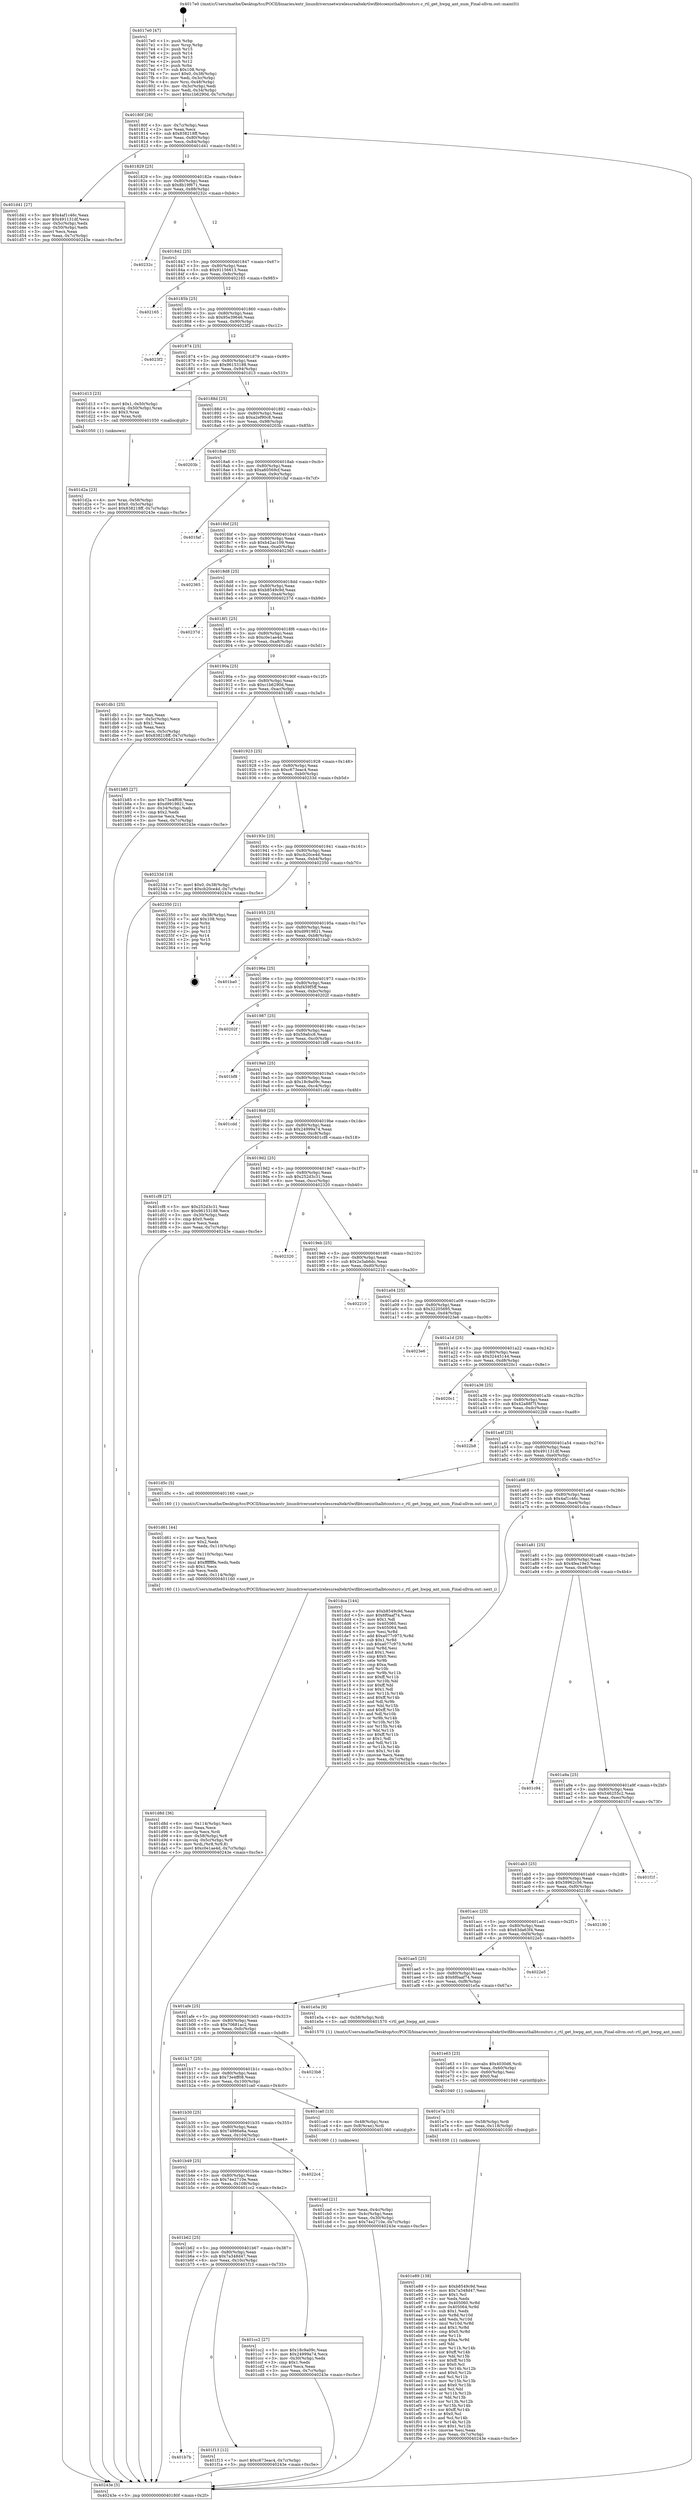digraph "0x4017e0" {
  label = "0x4017e0 (/mnt/c/Users/mathe/Desktop/tcc/POCII/binaries/extr_linuxdriversnetwirelessrealtekrtlwifibtcoexisthalbtcoutsrc.c_rtl_get_hwpg_ant_num_Final-ollvm.out::main(0))"
  labelloc = "t"
  node[shape=record]

  Entry [label="",width=0.3,height=0.3,shape=circle,fillcolor=black,style=filled]
  "0x40180f" [label="{
     0x40180f [26]\l
     | [instrs]\l
     &nbsp;&nbsp;0x40180f \<+3\>: mov -0x7c(%rbp),%eax\l
     &nbsp;&nbsp;0x401812 \<+2\>: mov %eax,%ecx\l
     &nbsp;&nbsp;0x401814 \<+6\>: sub $0x838218ff,%ecx\l
     &nbsp;&nbsp;0x40181a \<+3\>: mov %eax,-0x80(%rbp)\l
     &nbsp;&nbsp;0x40181d \<+6\>: mov %ecx,-0x84(%rbp)\l
     &nbsp;&nbsp;0x401823 \<+6\>: je 0000000000401d41 \<main+0x561\>\l
  }"]
  "0x401d41" [label="{
     0x401d41 [27]\l
     | [instrs]\l
     &nbsp;&nbsp;0x401d41 \<+5\>: mov $0x4af1c46c,%eax\l
     &nbsp;&nbsp;0x401d46 \<+5\>: mov $0x491131df,%ecx\l
     &nbsp;&nbsp;0x401d4b \<+3\>: mov -0x5c(%rbp),%edx\l
     &nbsp;&nbsp;0x401d4e \<+3\>: cmp -0x50(%rbp),%edx\l
     &nbsp;&nbsp;0x401d51 \<+3\>: cmovl %ecx,%eax\l
     &nbsp;&nbsp;0x401d54 \<+3\>: mov %eax,-0x7c(%rbp)\l
     &nbsp;&nbsp;0x401d57 \<+5\>: jmp 000000000040243e \<main+0xc5e\>\l
  }"]
  "0x401829" [label="{
     0x401829 [25]\l
     | [instrs]\l
     &nbsp;&nbsp;0x401829 \<+5\>: jmp 000000000040182e \<main+0x4e\>\l
     &nbsp;&nbsp;0x40182e \<+3\>: mov -0x80(%rbp),%eax\l
     &nbsp;&nbsp;0x401831 \<+5\>: sub $0x8b19f671,%eax\l
     &nbsp;&nbsp;0x401836 \<+6\>: mov %eax,-0x88(%rbp)\l
     &nbsp;&nbsp;0x40183c \<+6\>: je 000000000040232c \<main+0xb4c\>\l
  }"]
  Exit [label="",width=0.3,height=0.3,shape=circle,fillcolor=black,style=filled,peripheries=2]
  "0x40232c" [label="{
     0x40232c\l
  }", style=dashed]
  "0x401842" [label="{
     0x401842 [25]\l
     | [instrs]\l
     &nbsp;&nbsp;0x401842 \<+5\>: jmp 0000000000401847 \<main+0x67\>\l
     &nbsp;&nbsp;0x401847 \<+3\>: mov -0x80(%rbp),%eax\l
     &nbsp;&nbsp;0x40184a \<+5\>: sub $0x91156613,%eax\l
     &nbsp;&nbsp;0x40184f \<+6\>: mov %eax,-0x8c(%rbp)\l
     &nbsp;&nbsp;0x401855 \<+6\>: je 0000000000402165 \<main+0x985\>\l
  }"]
  "0x401b7b" [label="{
     0x401b7b\l
  }", style=dashed]
  "0x402165" [label="{
     0x402165\l
  }", style=dashed]
  "0x40185b" [label="{
     0x40185b [25]\l
     | [instrs]\l
     &nbsp;&nbsp;0x40185b \<+5\>: jmp 0000000000401860 \<main+0x80\>\l
     &nbsp;&nbsp;0x401860 \<+3\>: mov -0x80(%rbp),%eax\l
     &nbsp;&nbsp;0x401863 \<+5\>: sub $0x95e39646,%eax\l
     &nbsp;&nbsp;0x401868 \<+6\>: mov %eax,-0x90(%rbp)\l
     &nbsp;&nbsp;0x40186e \<+6\>: je 00000000004023f2 \<main+0xc12\>\l
  }"]
  "0x401f13" [label="{
     0x401f13 [12]\l
     | [instrs]\l
     &nbsp;&nbsp;0x401f13 \<+7\>: movl $0xc673eac4,-0x7c(%rbp)\l
     &nbsp;&nbsp;0x401f1a \<+5\>: jmp 000000000040243e \<main+0xc5e\>\l
  }"]
  "0x4023f2" [label="{
     0x4023f2\l
  }", style=dashed]
  "0x401874" [label="{
     0x401874 [25]\l
     | [instrs]\l
     &nbsp;&nbsp;0x401874 \<+5\>: jmp 0000000000401879 \<main+0x99\>\l
     &nbsp;&nbsp;0x401879 \<+3\>: mov -0x80(%rbp),%eax\l
     &nbsp;&nbsp;0x40187c \<+5\>: sub $0x96153188,%eax\l
     &nbsp;&nbsp;0x401881 \<+6\>: mov %eax,-0x94(%rbp)\l
     &nbsp;&nbsp;0x401887 \<+6\>: je 0000000000401d13 \<main+0x533\>\l
  }"]
  "0x401e89" [label="{
     0x401e89 [138]\l
     | [instrs]\l
     &nbsp;&nbsp;0x401e89 \<+5\>: mov $0xb8549c9d,%eax\l
     &nbsp;&nbsp;0x401e8e \<+5\>: mov $0x7a348d47,%esi\l
     &nbsp;&nbsp;0x401e93 \<+2\>: mov $0x1,%cl\l
     &nbsp;&nbsp;0x401e95 \<+2\>: xor %edx,%edx\l
     &nbsp;&nbsp;0x401e97 \<+8\>: mov 0x405060,%r8d\l
     &nbsp;&nbsp;0x401e9f \<+8\>: mov 0x405064,%r9d\l
     &nbsp;&nbsp;0x401ea7 \<+3\>: sub $0x1,%edx\l
     &nbsp;&nbsp;0x401eaa \<+3\>: mov %r8d,%r10d\l
     &nbsp;&nbsp;0x401ead \<+3\>: add %edx,%r10d\l
     &nbsp;&nbsp;0x401eb0 \<+4\>: imul %r10d,%r8d\l
     &nbsp;&nbsp;0x401eb4 \<+4\>: and $0x1,%r8d\l
     &nbsp;&nbsp;0x401eb8 \<+4\>: cmp $0x0,%r8d\l
     &nbsp;&nbsp;0x401ebc \<+4\>: sete %r11b\l
     &nbsp;&nbsp;0x401ec0 \<+4\>: cmp $0xa,%r9d\l
     &nbsp;&nbsp;0x401ec4 \<+3\>: setl %bl\l
     &nbsp;&nbsp;0x401ec7 \<+3\>: mov %r11b,%r14b\l
     &nbsp;&nbsp;0x401eca \<+4\>: xor $0xff,%r14b\l
     &nbsp;&nbsp;0x401ece \<+3\>: mov %bl,%r15b\l
     &nbsp;&nbsp;0x401ed1 \<+4\>: xor $0xff,%r15b\l
     &nbsp;&nbsp;0x401ed5 \<+3\>: xor $0x0,%cl\l
     &nbsp;&nbsp;0x401ed8 \<+3\>: mov %r14b,%r12b\l
     &nbsp;&nbsp;0x401edb \<+4\>: and $0x0,%r12b\l
     &nbsp;&nbsp;0x401edf \<+3\>: and %cl,%r11b\l
     &nbsp;&nbsp;0x401ee2 \<+3\>: mov %r15b,%r13b\l
     &nbsp;&nbsp;0x401ee5 \<+4\>: and $0x0,%r13b\l
     &nbsp;&nbsp;0x401ee9 \<+2\>: and %cl,%bl\l
     &nbsp;&nbsp;0x401eeb \<+3\>: or %r11b,%r12b\l
     &nbsp;&nbsp;0x401eee \<+3\>: or %bl,%r13b\l
     &nbsp;&nbsp;0x401ef1 \<+3\>: xor %r13b,%r12b\l
     &nbsp;&nbsp;0x401ef4 \<+3\>: or %r15b,%r14b\l
     &nbsp;&nbsp;0x401ef7 \<+4\>: xor $0xff,%r14b\l
     &nbsp;&nbsp;0x401efb \<+3\>: or $0x0,%cl\l
     &nbsp;&nbsp;0x401efe \<+3\>: and %cl,%r14b\l
     &nbsp;&nbsp;0x401f01 \<+3\>: or %r14b,%r12b\l
     &nbsp;&nbsp;0x401f04 \<+4\>: test $0x1,%r12b\l
     &nbsp;&nbsp;0x401f08 \<+3\>: cmovne %esi,%eax\l
     &nbsp;&nbsp;0x401f0b \<+3\>: mov %eax,-0x7c(%rbp)\l
     &nbsp;&nbsp;0x401f0e \<+5\>: jmp 000000000040243e \<main+0xc5e\>\l
  }"]
  "0x401d13" [label="{
     0x401d13 [23]\l
     | [instrs]\l
     &nbsp;&nbsp;0x401d13 \<+7\>: movl $0x1,-0x50(%rbp)\l
     &nbsp;&nbsp;0x401d1a \<+4\>: movslq -0x50(%rbp),%rax\l
     &nbsp;&nbsp;0x401d1e \<+4\>: shl $0x3,%rax\l
     &nbsp;&nbsp;0x401d22 \<+3\>: mov %rax,%rdi\l
     &nbsp;&nbsp;0x401d25 \<+5\>: call 0000000000401050 \<malloc@plt\>\l
     | [calls]\l
     &nbsp;&nbsp;0x401050 \{1\} (unknown)\l
  }"]
  "0x40188d" [label="{
     0x40188d [25]\l
     | [instrs]\l
     &nbsp;&nbsp;0x40188d \<+5\>: jmp 0000000000401892 \<main+0xb2\>\l
     &nbsp;&nbsp;0x401892 \<+3\>: mov -0x80(%rbp),%eax\l
     &nbsp;&nbsp;0x401895 \<+5\>: sub $0xa2ef90c8,%eax\l
     &nbsp;&nbsp;0x40189a \<+6\>: mov %eax,-0x98(%rbp)\l
     &nbsp;&nbsp;0x4018a0 \<+6\>: je 000000000040203b \<main+0x85b\>\l
  }"]
  "0x401e7a" [label="{
     0x401e7a [15]\l
     | [instrs]\l
     &nbsp;&nbsp;0x401e7a \<+4\>: mov -0x58(%rbp),%rdi\l
     &nbsp;&nbsp;0x401e7e \<+6\>: mov %eax,-0x118(%rbp)\l
     &nbsp;&nbsp;0x401e84 \<+5\>: call 0000000000401030 \<free@plt\>\l
     | [calls]\l
     &nbsp;&nbsp;0x401030 \{1\} (unknown)\l
  }"]
  "0x40203b" [label="{
     0x40203b\l
  }", style=dashed]
  "0x4018a6" [label="{
     0x4018a6 [25]\l
     | [instrs]\l
     &nbsp;&nbsp;0x4018a6 \<+5\>: jmp 00000000004018ab \<main+0xcb\>\l
     &nbsp;&nbsp;0x4018ab \<+3\>: mov -0x80(%rbp),%eax\l
     &nbsp;&nbsp;0x4018ae \<+5\>: sub $0xa60569cf,%eax\l
     &nbsp;&nbsp;0x4018b3 \<+6\>: mov %eax,-0x9c(%rbp)\l
     &nbsp;&nbsp;0x4018b9 \<+6\>: je 0000000000401faf \<main+0x7cf\>\l
  }"]
  "0x401e63" [label="{
     0x401e63 [23]\l
     | [instrs]\l
     &nbsp;&nbsp;0x401e63 \<+10\>: movabs $0x4030d6,%rdi\l
     &nbsp;&nbsp;0x401e6d \<+3\>: mov %eax,-0x60(%rbp)\l
     &nbsp;&nbsp;0x401e70 \<+3\>: mov -0x60(%rbp),%esi\l
     &nbsp;&nbsp;0x401e73 \<+2\>: mov $0x0,%al\l
     &nbsp;&nbsp;0x401e75 \<+5\>: call 0000000000401040 \<printf@plt\>\l
     | [calls]\l
     &nbsp;&nbsp;0x401040 \{1\} (unknown)\l
  }"]
  "0x401faf" [label="{
     0x401faf\l
  }", style=dashed]
  "0x4018bf" [label="{
     0x4018bf [25]\l
     | [instrs]\l
     &nbsp;&nbsp;0x4018bf \<+5\>: jmp 00000000004018c4 \<main+0xe4\>\l
     &nbsp;&nbsp;0x4018c4 \<+3\>: mov -0x80(%rbp),%eax\l
     &nbsp;&nbsp;0x4018c7 \<+5\>: sub $0xb42ac109,%eax\l
     &nbsp;&nbsp;0x4018cc \<+6\>: mov %eax,-0xa0(%rbp)\l
     &nbsp;&nbsp;0x4018d2 \<+6\>: je 0000000000402365 \<main+0xb85\>\l
  }"]
  "0x401d8d" [label="{
     0x401d8d [36]\l
     | [instrs]\l
     &nbsp;&nbsp;0x401d8d \<+6\>: mov -0x114(%rbp),%ecx\l
     &nbsp;&nbsp;0x401d93 \<+3\>: imul %eax,%ecx\l
     &nbsp;&nbsp;0x401d96 \<+3\>: movslq %ecx,%rdi\l
     &nbsp;&nbsp;0x401d99 \<+4\>: mov -0x58(%rbp),%r8\l
     &nbsp;&nbsp;0x401d9d \<+4\>: movslq -0x5c(%rbp),%r9\l
     &nbsp;&nbsp;0x401da1 \<+4\>: mov %rdi,(%r8,%r9,8)\l
     &nbsp;&nbsp;0x401da5 \<+7\>: movl $0xc0e1ae4d,-0x7c(%rbp)\l
     &nbsp;&nbsp;0x401dac \<+5\>: jmp 000000000040243e \<main+0xc5e\>\l
  }"]
  "0x402365" [label="{
     0x402365\l
  }", style=dashed]
  "0x4018d8" [label="{
     0x4018d8 [25]\l
     | [instrs]\l
     &nbsp;&nbsp;0x4018d8 \<+5\>: jmp 00000000004018dd \<main+0xfd\>\l
     &nbsp;&nbsp;0x4018dd \<+3\>: mov -0x80(%rbp),%eax\l
     &nbsp;&nbsp;0x4018e0 \<+5\>: sub $0xb8549c9d,%eax\l
     &nbsp;&nbsp;0x4018e5 \<+6\>: mov %eax,-0xa4(%rbp)\l
     &nbsp;&nbsp;0x4018eb \<+6\>: je 000000000040237d \<main+0xb9d\>\l
  }"]
  "0x401d61" [label="{
     0x401d61 [44]\l
     | [instrs]\l
     &nbsp;&nbsp;0x401d61 \<+2\>: xor %ecx,%ecx\l
     &nbsp;&nbsp;0x401d63 \<+5\>: mov $0x2,%edx\l
     &nbsp;&nbsp;0x401d68 \<+6\>: mov %edx,-0x110(%rbp)\l
     &nbsp;&nbsp;0x401d6e \<+1\>: cltd\l
     &nbsp;&nbsp;0x401d6f \<+6\>: mov -0x110(%rbp),%esi\l
     &nbsp;&nbsp;0x401d75 \<+2\>: idiv %esi\l
     &nbsp;&nbsp;0x401d77 \<+6\>: imul $0xfffffffe,%edx,%edx\l
     &nbsp;&nbsp;0x401d7d \<+3\>: sub $0x1,%ecx\l
     &nbsp;&nbsp;0x401d80 \<+2\>: sub %ecx,%edx\l
     &nbsp;&nbsp;0x401d82 \<+6\>: mov %edx,-0x114(%rbp)\l
     &nbsp;&nbsp;0x401d88 \<+5\>: call 0000000000401160 \<next_i\>\l
     | [calls]\l
     &nbsp;&nbsp;0x401160 \{1\} (/mnt/c/Users/mathe/Desktop/tcc/POCII/binaries/extr_linuxdriversnetwirelessrealtekrtlwifibtcoexisthalbtcoutsrc.c_rtl_get_hwpg_ant_num_Final-ollvm.out::next_i)\l
  }"]
  "0x40237d" [label="{
     0x40237d\l
  }", style=dashed]
  "0x4018f1" [label="{
     0x4018f1 [25]\l
     | [instrs]\l
     &nbsp;&nbsp;0x4018f1 \<+5\>: jmp 00000000004018f6 \<main+0x116\>\l
     &nbsp;&nbsp;0x4018f6 \<+3\>: mov -0x80(%rbp),%eax\l
     &nbsp;&nbsp;0x4018f9 \<+5\>: sub $0xc0e1ae4d,%eax\l
     &nbsp;&nbsp;0x4018fe \<+6\>: mov %eax,-0xa8(%rbp)\l
     &nbsp;&nbsp;0x401904 \<+6\>: je 0000000000401db1 \<main+0x5d1\>\l
  }"]
  "0x401d2a" [label="{
     0x401d2a [23]\l
     | [instrs]\l
     &nbsp;&nbsp;0x401d2a \<+4\>: mov %rax,-0x58(%rbp)\l
     &nbsp;&nbsp;0x401d2e \<+7\>: movl $0x0,-0x5c(%rbp)\l
     &nbsp;&nbsp;0x401d35 \<+7\>: movl $0x838218ff,-0x7c(%rbp)\l
     &nbsp;&nbsp;0x401d3c \<+5\>: jmp 000000000040243e \<main+0xc5e\>\l
  }"]
  "0x401db1" [label="{
     0x401db1 [25]\l
     | [instrs]\l
     &nbsp;&nbsp;0x401db1 \<+2\>: xor %eax,%eax\l
     &nbsp;&nbsp;0x401db3 \<+3\>: mov -0x5c(%rbp),%ecx\l
     &nbsp;&nbsp;0x401db6 \<+3\>: sub $0x1,%eax\l
     &nbsp;&nbsp;0x401db9 \<+2\>: sub %eax,%ecx\l
     &nbsp;&nbsp;0x401dbb \<+3\>: mov %ecx,-0x5c(%rbp)\l
     &nbsp;&nbsp;0x401dbe \<+7\>: movl $0x838218ff,-0x7c(%rbp)\l
     &nbsp;&nbsp;0x401dc5 \<+5\>: jmp 000000000040243e \<main+0xc5e\>\l
  }"]
  "0x40190a" [label="{
     0x40190a [25]\l
     | [instrs]\l
     &nbsp;&nbsp;0x40190a \<+5\>: jmp 000000000040190f \<main+0x12f\>\l
     &nbsp;&nbsp;0x40190f \<+3\>: mov -0x80(%rbp),%eax\l
     &nbsp;&nbsp;0x401912 \<+5\>: sub $0xc1b6290d,%eax\l
     &nbsp;&nbsp;0x401917 \<+6\>: mov %eax,-0xac(%rbp)\l
     &nbsp;&nbsp;0x40191d \<+6\>: je 0000000000401b85 \<main+0x3a5\>\l
  }"]
  "0x401b62" [label="{
     0x401b62 [25]\l
     | [instrs]\l
     &nbsp;&nbsp;0x401b62 \<+5\>: jmp 0000000000401b67 \<main+0x387\>\l
     &nbsp;&nbsp;0x401b67 \<+3\>: mov -0x80(%rbp),%eax\l
     &nbsp;&nbsp;0x401b6a \<+5\>: sub $0x7a348d47,%eax\l
     &nbsp;&nbsp;0x401b6f \<+6\>: mov %eax,-0x10c(%rbp)\l
     &nbsp;&nbsp;0x401b75 \<+6\>: je 0000000000401f13 \<main+0x733\>\l
  }"]
  "0x401b85" [label="{
     0x401b85 [27]\l
     | [instrs]\l
     &nbsp;&nbsp;0x401b85 \<+5\>: mov $0x73e4ff08,%eax\l
     &nbsp;&nbsp;0x401b8a \<+5\>: mov $0xd9919821,%ecx\l
     &nbsp;&nbsp;0x401b8f \<+3\>: mov -0x34(%rbp),%edx\l
     &nbsp;&nbsp;0x401b92 \<+3\>: cmp $0x2,%edx\l
     &nbsp;&nbsp;0x401b95 \<+3\>: cmovne %ecx,%eax\l
     &nbsp;&nbsp;0x401b98 \<+3\>: mov %eax,-0x7c(%rbp)\l
     &nbsp;&nbsp;0x401b9b \<+5\>: jmp 000000000040243e \<main+0xc5e\>\l
  }"]
  "0x401923" [label="{
     0x401923 [25]\l
     | [instrs]\l
     &nbsp;&nbsp;0x401923 \<+5\>: jmp 0000000000401928 \<main+0x148\>\l
     &nbsp;&nbsp;0x401928 \<+3\>: mov -0x80(%rbp),%eax\l
     &nbsp;&nbsp;0x40192b \<+5\>: sub $0xc673eac4,%eax\l
     &nbsp;&nbsp;0x401930 \<+6\>: mov %eax,-0xb0(%rbp)\l
     &nbsp;&nbsp;0x401936 \<+6\>: je 000000000040233d \<main+0xb5d\>\l
  }"]
  "0x40243e" [label="{
     0x40243e [5]\l
     | [instrs]\l
     &nbsp;&nbsp;0x40243e \<+5\>: jmp 000000000040180f \<main+0x2f\>\l
  }"]
  "0x4017e0" [label="{
     0x4017e0 [47]\l
     | [instrs]\l
     &nbsp;&nbsp;0x4017e0 \<+1\>: push %rbp\l
     &nbsp;&nbsp;0x4017e1 \<+3\>: mov %rsp,%rbp\l
     &nbsp;&nbsp;0x4017e4 \<+2\>: push %r15\l
     &nbsp;&nbsp;0x4017e6 \<+2\>: push %r14\l
     &nbsp;&nbsp;0x4017e8 \<+2\>: push %r13\l
     &nbsp;&nbsp;0x4017ea \<+2\>: push %r12\l
     &nbsp;&nbsp;0x4017ec \<+1\>: push %rbx\l
     &nbsp;&nbsp;0x4017ed \<+7\>: sub $0x108,%rsp\l
     &nbsp;&nbsp;0x4017f4 \<+7\>: movl $0x0,-0x38(%rbp)\l
     &nbsp;&nbsp;0x4017fb \<+3\>: mov %edi,-0x3c(%rbp)\l
     &nbsp;&nbsp;0x4017fe \<+4\>: mov %rsi,-0x48(%rbp)\l
     &nbsp;&nbsp;0x401802 \<+3\>: mov -0x3c(%rbp),%edi\l
     &nbsp;&nbsp;0x401805 \<+3\>: mov %edi,-0x34(%rbp)\l
     &nbsp;&nbsp;0x401808 \<+7\>: movl $0xc1b6290d,-0x7c(%rbp)\l
  }"]
  "0x401cc2" [label="{
     0x401cc2 [27]\l
     | [instrs]\l
     &nbsp;&nbsp;0x401cc2 \<+5\>: mov $0x18c9a09c,%eax\l
     &nbsp;&nbsp;0x401cc7 \<+5\>: mov $0x24999a74,%ecx\l
     &nbsp;&nbsp;0x401ccc \<+3\>: mov -0x30(%rbp),%edx\l
     &nbsp;&nbsp;0x401ccf \<+3\>: cmp $0x1,%edx\l
     &nbsp;&nbsp;0x401cd2 \<+3\>: cmovl %ecx,%eax\l
     &nbsp;&nbsp;0x401cd5 \<+3\>: mov %eax,-0x7c(%rbp)\l
     &nbsp;&nbsp;0x401cd8 \<+5\>: jmp 000000000040243e \<main+0xc5e\>\l
  }"]
  "0x40233d" [label="{
     0x40233d [19]\l
     | [instrs]\l
     &nbsp;&nbsp;0x40233d \<+7\>: movl $0x0,-0x38(%rbp)\l
     &nbsp;&nbsp;0x402344 \<+7\>: movl $0xcb20ce4d,-0x7c(%rbp)\l
     &nbsp;&nbsp;0x40234b \<+5\>: jmp 000000000040243e \<main+0xc5e\>\l
  }"]
  "0x40193c" [label="{
     0x40193c [25]\l
     | [instrs]\l
     &nbsp;&nbsp;0x40193c \<+5\>: jmp 0000000000401941 \<main+0x161\>\l
     &nbsp;&nbsp;0x401941 \<+3\>: mov -0x80(%rbp),%eax\l
     &nbsp;&nbsp;0x401944 \<+5\>: sub $0xcb20ce4d,%eax\l
     &nbsp;&nbsp;0x401949 \<+6\>: mov %eax,-0xb4(%rbp)\l
     &nbsp;&nbsp;0x40194f \<+6\>: je 0000000000402350 \<main+0xb70\>\l
  }"]
  "0x401b49" [label="{
     0x401b49 [25]\l
     | [instrs]\l
     &nbsp;&nbsp;0x401b49 \<+5\>: jmp 0000000000401b4e \<main+0x36e\>\l
     &nbsp;&nbsp;0x401b4e \<+3\>: mov -0x80(%rbp),%eax\l
     &nbsp;&nbsp;0x401b51 \<+5\>: sub $0x74e2710e,%eax\l
     &nbsp;&nbsp;0x401b56 \<+6\>: mov %eax,-0x108(%rbp)\l
     &nbsp;&nbsp;0x401b5c \<+6\>: je 0000000000401cc2 \<main+0x4e2\>\l
  }"]
  "0x402350" [label="{
     0x402350 [21]\l
     | [instrs]\l
     &nbsp;&nbsp;0x402350 \<+3\>: mov -0x38(%rbp),%eax\l
     &nbsp;&nbsp;0x402353 \<+7\>: add $0x108,%rsp\l
     &nbsp;&nbsp;0x40235a \<+1\>: pop %rbx\l
     &nbsp;&nbsp;0x40235b \<+2\>: pop %r12\l
     &nbsp;&nbsp;0x40235d \<+2\>: pop %r13\l
     &nbsp;&nbsp;0x40235f \<+2\>: pop %r14\l
     &nbsp;&nbsp;0x402361 \<+2\>: pop %r15\l
     &nbsp;&nbsp;0x402363 \<+1\>: pop %rbp\l
     &nbsp;&nbsp;0x402364 \<+1\>: ret\l
  }"]
  "0x401955" [label="{
     0x401955 [25]\l
     | [instrs]\l
     &nbsp;&nbsp;0x401955 \<+5\>: jmp 000000000040195a \<main+0x17a\>\l
     &nbsp;&nbsp;0x40195a \<+3\>: mov -0x80(%rbp),%eax\l
     &nbsp;&nbsp;0x40195d \<+5\>: sub $0xd9919821,%eax\l
     &nbsp;&nbsp;0x401962 \<+6\>: mov %eax,-0xb8(%rbp)\l
     &nbsp;&nbsp;0x401968 \<+6\>: je 0000000000401ba0 \<main+0x3c0\>\l
  }"]
  "0x4022c4" [label="{
     0x4022c4\l
  }", style=dashed]
  "0x401ba0" [label="{
     0x401ba0\l
  }", style=dashed]
  "0x40196e" [label="{
     0x40196e [25]\l
     | [instrs]\l
     &nbsp;&nbsp;0x40196e \<+5\>: jmp 0000000000401973 \<main+0x193\>\l
     &nbsp;&nbsp;0x401973 \<+3\>: mov -0x80(%rbp),%eax\l
     &nbsp;&nbsp;0x401976 \<+5\>: sub $0xf459f5ff,%eax\l
     &nbsp;&nbsp;0x40197b \<+6\>: mov %eax,-0xbc(%rbp)\l
     &nbsp;&nbsp;0x401981 \<+6\>: je 000000000040202f \<main+0x84f\>\l
  }"]
  "0x401cad" [label="{
     0x401cad [21]\l
     | [instrs]\l
     &nbsp;&nbsp;0x401cad \<+3\>: mov %eax,-0x4c(%rbp)\l
     &nbsp;&nbsp;0x401cb0 \<+3\>: mov -0x4c(%rbp),%eax\l
     &nbsp;&nbsp;0x401cb3 \<+3\>: mov %eax,-0x30(%rbp)\l
     &nbsp;&nbsp;0x401cb6 \<+7\>: movl $0x74e2710e,-0x7c(%rbp)\l
     &nbsp;&nbsp;0x401cbd \<+5\>: jmp 000000000040243e \<main+0xc5e\>\l
  }"]
  "0x40202f" [label="{
     0x40202f\l
  }", style=dashed]
  "0x401987" [label="{
     0x401987 [25]\l
     | [instrs]\l
     &nbsp;&nbsp;0x401987 \<+5\>: jmp 000000000040198c \<main+0x1ac\>\l
     &nbsp;&nbsp;0x40198c \<+3\>: mov -0x80(%rbp),%eax\l
     &nbsp;&nbsp;0x40198f \<+5\>: sub $0x59afcc8,%eax\l
     &nbsp;&nbsp;0x401994 \<+6\>: mov %eax,-0xc0(%rbp)\l
     &nbsp;&nbsp;0x40199a \<+6\>: je 0000000000401bf8 \<main+0x418\>\l
  }"]
  "0x401b30" [label="{
     0x401b30 [25]\l
     | [instrs]\l
     &nbsp;&nbsp;0x401b30 \<+5\>: jmp 0000000000401b35 \<main+0x355\>\l
     &nbsp;&nbsp;0x401b35 \<+3\>: mov -0x80(%rbp),%eax\l
     &nbsp;&nbsp;0x401b38 \<+5\>: sub $0x74986e6a,%eax\l
     &nbsp;&nbsp;0x401b3d \<+6\>: mov %eax,-0x104(%rbp)\l
     &nbsp;&nbsp;0x401b43 \<+6\>: je 00000000004022c4 \<main+0xae4\>\l
  }"]
  "0x401bf8" [label="{
     0x401bf8\l
  }", style=dashed]
  "0x4019a0" [label="{
     0x4019a0 [25]\l
     | [instrs]\l
     &nbsp;&nbsp;0x4019a0 \<+5\>: jmp 00000000004019a5 \<main+0x1c5\>\l
     &nbsp;&nbsp;0x4019a5 \<+3\>: mov -0x80(%rbp),%eax\l
     &nbsp;&nbsp;0x4019a8 \<+5\>: sub $0x18c9a09c,%eax\l
     &nbsp;&nbsp;0x4019ad \<+6\>: mov %eax,-0xc4(%rbp)\l
     &nbsp;&nbsp;0x4019b3 \<+6\>: je 0000000000401cdd \<main+0x4fd\>\l
  }"]
  "0x401ca0" [label="{
     0x401ca0 [13]\l
     | [instrs]\l
     &nbsp;&nbsp;0x401ca0 \<+4\>: mov -0x48(%rbp),%rax\l
     &nbsp;&nbsp;0x401ca4 \<+4\>: mov 0x8(%rax),%rdi\l
     &nbsp;&nbsp;0x401ca8 \<+5\>: call 0000000000401060 \<atoi@plt\>\l
     | [calls]\l
     &nbsp;&nbsp;0x401060 \{1\} (unknown)\l
  }"]
  "0x401cdd" [label="{
     0x401cdd\l
  }", style=dashed]
  "0x4019b9" [label="{
     0x4019b9 [25]\l
     | [instrs]\l
     &nbsp;&nbsp;0x4019b9 \<+5\>: jmp 00000000004019be \<main+0x1de\>\l
     &nbsp;&nbsp;0x4019be \<+3\>: mov -0x80(%rbp),%eax\l
     &nbsp;&nbsp;0x4019c1 \<+5\>: sub $0x24999a74,%eax\l
     &nbsp;&nbsp;0x4019c6 \<+6\>: mov %eax,-0xc8(%rbp)\l
     &nbsp;&nbsp;0x4019cc \<+6\>: je 0000000000401cf8 \<main+0x518\>\l
  }"]
  "0x401b17" [label="{
     0x401b17 [25]\l
     | [instrs]\l
     &nbsp;&nbsp;0x401b17 \<+5\>: jmp 0000000000401b1c \<main+0x33c\>\l
     &nbsp;&nbsp;0x401b1c \<+3\>: mov -0x80(%rbp),%eax\l
     &nbsp;&nbsp;0x401b1f \<+5\>: sub $0x73e4ff08,%eax\l
     &nbsp;&nbsp;0x401b24 \<+6\>: mov %eax,-0x100(%rbp)\l
     &nbsp;&nbsp;0x401b2a \<+6\>: je 0000000000401ca0 \<main+0x4c0\>\l
  }"]
  "0x401cf8" [label="{
     0x401cf8 [27]\l
     | [instrs]\l
     &nbsp;&nbsp;0x401cf8 \<+5\>: mov $0x252d3c31,%eax\l
     &nbsp;&nbsp;0x401cfd \<+5\>: mov $0x96153188,%ecx\l
     &nbsp;&nbsp;0x401d02 \<+3\>: mov -0x30(%rbp),%edx\l
     &nbsp;&nbsp;0x401d05 \<+3\>: cmp $0x0,%edx\l
     &nbsp;&nbsp;0x401d08 \<+3\>: cmove %ecx,%eax\l
     &nbsp;&nbsp;0x401d0b \<+3\>: mov %eax,-0x7c(%rbp)\l
     &nbsp;&nbsp;0x401d0e \<+5\>: jmp 000000000040243e \<main+0xc5e\>\l
  }"]
  "0x4019d2" [label="{
     0x4019d2 [25]\l
     | [instrs]\l
     &nbsp;&nbsp;0x4019d2 \<+5\>: jmp 00000000004019d7 \<main+0x1f7\>\l
     &nbsp;&nbsp;0x4019d7 \<+3\>: mov -0x80(%rbp),%eax\l
     &nbsp;&nbsp;0x4019da \<+5\>: sub $0x252d3c31,%eax\l
     &nbsp;&nbsp;0x4019df \<+6\>: mov %eax,-0xcc(%rbp)\l
     &nbsp;&nbsp;0x4019e5 \<+6\>: je 0000000000402320 \<main+0xb40\>\l
  }"]
  "0x4023b8" [label="{
     0x4023b8\l
  }", style=dashed]
  "0x402320" [label="{
     0x402320\l
  }", style=dashed]
  "0x4019eb" [label="{
     0x4019eb [25]\l
     | [instrs]\l
     &nbsp;&nbsp;0x4019eb \<+5\>: jmp 00000000004019f0 \<main+0x210\>\l
     &nbsp;&nbsp;0x4019f0 \<+3\>: mov -0x80(%rbp),%eax\l
     &nbsp;&nbsp;0x4019f3 \<+5\>: sub $0x2e3ab6dc,%eax\l
     &nbsp;&nbsp;0x4019f8 \<+6\>: mov %eax,-0xd0(%rbp)\l
     &nbsp;&nbsp;0x4019fe \<+6\>: je 0000000000402210 \<main+0xa30\>\l
  }"]
  "0x401afe" [label="{
     0x401afe [25]\l
     | [instrs]\l
     &nbsp;&nbsp;0x401afe \<+5\>: jmp 0000000000401b03 \<main+0x323\>\l
     &nbsp;&nbsp;0x401b03 \<+3\>: mov -0x80(%rbp),%eax\l
     &nbsp;&nbsp;0x401b06 \<+5\>: sub $0x70681ac2,%eax\l
     &nbsp;&nbsp;0x401b0b \<+6\>: mov %eax,-0xfc(%rbp)\l
     &nbsp;&nbsp;0x401b11 \<+6\>: je 00000000004023b8 \<main+0xbd8\>\l
  }"]
  "0x402210" [label="{
     0x402210\l
  }", style=dashed]
  "0x401a04" [label="{
     0x401a04 [25]\l
     | [instrs]\l
     &nbsp;&nbsp;0x401a04 \<+5\>: jmp 0000000000401a09 \<main+0x229\>\l
     &nbsp;&nbsp;0x401a09 \<+3\>: mov -0x80(%rbp),%eax\l
     &nbsp;&nbsp;0x401a0c \<+5\>: sub $0x32205695,%eax\l
     &nbsp;&nbsp;0x401a11 \<+6\>: mov %eax,-0xd4(%rbp)\l
     &nbsp;&nbsp;0x401a17 \<+6\>: je 00000000004023e6 \<main+0xc06\>\l
  }"]
  "0x401e5a" [label="{
     0x401e5a [9]\l
     | [instrs]\l
     &nbsp;&nbsp;0x401e5a \<+4\>: mov -0x58(%rbp),%rdi\l
     &nbsp;&nbsp;0x401e5e \<+5\>: call 0000000000401570 \<rtl_get_hwpg_ant_num\>\l
     | [calls]\l
     &nbsp;&nbsp;0x401570 \{1\} (/mnt/c/Users/mathe/Desktop/tcc/POCII/binaries/extr_linuxdriversnetwirelessrealtekrtlwifibtcoexisthalbtcoutsrc.c_rtl_get_hwpg_ant_num_Final-ollvm.out::rtl_get_hwpg_ant_num)\l
  }"]
  "0x4023e6" [label="{
     0x4023e6\l
  }", style=dashed]
  "0x401a1d" [label="{
     0x401a1d [25]\l
     | [instrs]\l
     &nbsp;&nbsp;0x401a1d \<+5\>: jmp 0000000000401a22 \<main+0x242\>\l
     &nbsp;&nbsp;0x401a22 \<+3\>: mov -0x80(%rbp),%eax\l
     &nbsp;&nbsp;0x401a25 \<+5\>: sub $0x32445144,%eax\l
     &nbsp;&nbsp;0x401a2a \<+6\>: mov %eax,-0xd8(%rbp)\l
     &nbsp;&nbsp;0x401a30 \<+6\>: je 00000000004020c1 \<main+0x8e1\>\l
  }"]
  "0x401ae5" [label="{
     0x401ae5 [25]\l
     | [instrs]\l
     &nbsp;&nbsp;0x401ae5 \<+5\>: jmp 0000000000401aea \<main+0x30a\>\l
     &nbsp;&nbsp;0x401aea \<+3\>: mov -0x80(%rbp),%eax\l
     &nbsp;&nbsp;0x401aed \<+5\>: sub $0x6f0aaf74,%eax\l
     &nbsp;&nbsp;0x401af2 \<+6\>: mov %eax,-0xf8(%rbp)\l
     &nbsp;&nbsp;0x401af8 \<+6\>: je 0000000000401e5a \<main+0x67a\>\l
  }"]
  "0x4020c1" [label="{
     0x4020c1\l
  }", style=dashed]
  "0x401a36" [label="{
     0x401a36 [25]\l
     | [instrs]\l
     &nbsp;&nbsp;0x401a36 \<+5\>: jmp 0000000000401a3b \<main+0x25b\>\l
     &nbsp;&nbsp;0x401a3b \<+3\>: mov -0x80(%rbp),%eax\l
     &nbsp;&nbsp;0x401a3e \<+5\>: sub $0x42a88f7f,%eax\l
     &nbsp;&nbsp;0x401a43 \<+6\>: mov %eax,-0xdc(%rbp)\l
     &nbsp;&nbsp;0x401a49 \<+6\>: je 00000000004022b8 \<main+0xad8\>\l
  }"]
  "0x4022e5" [label="{
     0x4022e5\l
  }", style=dashed]
  "0x4022b8" [label="{
     0x4022b8\l
  }", style=dashed]
  "0x401a4f" [label="{
     0x401a4f [25]\l
     | [instrs]\l
     &nbsp;&nbsp;0x401a4f \<+5\>: jmp 0000000000401a54 \<main+0x274\>\l
     &nbsp;&nbsp;0x401a54 \<+3\>: mov -0x80(%rbp),%eax\l
     &nbsp;&nbsp;0x401a57 \<+5\>: sub $0x491131df,%eax\l
     &nbsp;&nbsp;0x401a5c \<+6\>: mov %eax,-0xe0(%rbp)\l
     &nbsp;&nbsp;0x401a62 \<+6\>: je 0000000000401d5c \<main+0x57c\>\l
  }"]
  "0x401acc" [label="{
     0x401acc [25]\l
     | [instrs]\l
     &nbsp;&nbsp;0x401acc \<+5\>: jmp 0000000000401ad1 \<main+0x2f1\>\l
     &nbsp;&nbsp;0x401ad1 \<+3\>: mov -0x80(%rbp),%eax\l
     &nbsp;&nbsp;0x401ad4 \<+5\>: sub $0x63da63f4,%eax\l
     &nbsp;&nbsp;0x401ad9 \<+6\>: mov %eax,-0xf4(%rbp)\l
     &nbsp;&nbsp;0x401adf \<+6\>: je 00000000004022e5 \<main+0xb05\>\l
  }"]
  "0x401d5c" [label="{
     0x401d5c [5]\l
     | [instrs]\l
     &nbsp;&nbsp;0x401d5c \<+5\>: call 0000000000401160 \<next_i\>\l
     | [calls]\l
     &nbsp;&nbsp;0x401160 \{1\} (/mnt/c/Users/mathe/Desktop/tcc/POCII/binaries/extr_linuxdriversnetwirelessrealtekrtlwifibtcoexisthalbtcoutsrc.c_rtl_get_hwpg_ant_num_Final-ollvm.out::next_i)\l
  }"]
  "0x401a68" [label="{
     0x401a68 [25]\l
     | [instrs]\l
     &nbsp;&nbsp;0x401a68 \<+5\>: jmp 0000000000401a6d \<main+0x28d\>\l
     &nbsp;&nbsp;0x401a6d \<+3\>: mov -0x80(%rbp),%eax\l
     &nbsp;&nbsp;0x401a70 \<+5\>: sub $0x4af1c46c,%eax\l
     &nbsp;&nbsp;0x401a75 \<+6\>: mov %eax,-0xe4(%rbp)\l
     &nbsp;&nbsp;0x401a7b \<+6\>: je 0000000000401dca \<main+0x5ea\>\l
  }"]
  "0x402180" [label="{
     0x402180\l
  }", style=dashed]
  "0x401dca" [label="{
     0x401dca [144]\l
     | [instrs]\l
     &nbsp;&nbsp;0x401dca \<+5\>: mov $0xb8549c9d,%eax\l
     &nbsp;&nbsp;0x401dcf \<+5\>: mov $0x6f0aaf74,%ecx\l
     &nbsp;&nbsp;0x401dd4 \<+2\>: mov $0x1,%dl\l
     &nbsp;&nbsp;0x401dd6 \<+7\>: mov 0x405060,%esi\l
     &nbsp;&nbsp;0x401ddd \<+7\>: mov 0x405064,%edi\l
     &nbsp;&nbsp;0x401de4 \<+3\>: mov %esi,%r8d\l
     &nbsp;&nbsp;0x401de7 \<+7\>: add $0xa077c973,%r8d\l
     &nbsp;&nbsp;0x401dee \<+4\>: sub $0x1,%r8d\l
     &nbsp;&nbsp;0x401df2 \<+7\>: sub $0xa077c973,%r8d\l
     &nbsp;&nbsp;0x401df9 \<+4\>: imul %r8d,%esi\l
     &nbsp;&nbsp;0x401dfd \<+3\>: and $0x1,%esi\l
     &nbsp;&nbsp;0x401e00 \<+3\>: cmp $0x0,%esi\l
     &nbsp;&nbsp;0x401e03 \<+4\>: sete %r9b\l
     &nbsp;&nbsp;0x401e07 \<+3\>: cmp $0xa,%edi\l
     &nbsp;&nbsp;0x401e0a \<+4\>: setl %r10b\l
     &nbsp;&nbsp;0x401e0e \<+3\>: mov %r9b,%r11b\l
     &nbsp;&nbsp;0x401e11 \<+4\>: xor $0xff,%r11b\l
     &nbsp;&nbsp;0x401e15 \<+3\>: mov %r10b,%bl\l
     &nbsp;&nbsp;0x401e18 \<+3\>: xor $0xff,%bl\l
     &nbsp;&nbsp;0x401e1b \<+3\>: xor $0x1,%dl\l
     &nbsp;&nbsp;0x401e1e \<+3\>: mov %r11b,%r14b\l
     &nbsp;&nbsp;0x401e21 \<+4\>: and $0xff,%r14b\l
     &nbsp;&nbsp;0x401e25 \<+3\>: and %dl,%r9b\l
     &nbsp;&nbsp;0x401e28 \<+3\>: mov %bl,%r15b\l
     &nbsp;&nbsp;0x401e2b \<+4\>: and $0xff,%r15b\l
     &nbsp;&nbsp;0x401e2f \<+3\>: and %dl,%r10b\l
     &nbsp;&nbsp;0x401e32 \<+3\>: or %r9b,%r14b\l
     &nbsp;&nbsp;0x401e35 \<+3\>: or %r10b,%r15b\l
     &nbsp;&nbsp;0x401e38 \<+3\>: xor %r15b,%r14b\l
     &nbsp;&nbsp;0x401e3b \<+3\>: or %bl,%r11b\l
     &nbsp;&nbsp;0x401e3e \<+4\>: xor $0xff,%r11b\l
     &nbsp;&nbsp;0x401e42 \<+3\>: or $0x1,%dl\l
     &nbsp;&nbsp;0x401e45 \<+3\>: and %dl,%r11b\l
     &nbsp;&nbsp;0x401e48 \<+3\>: or %r11b,%r14b\l
     &nbsp;&nbsp;0x401e4b \<+4\>: test $0x1,%r14b\l
     &nbsp;&nbsp;0x401e4f \<+3\>: cmovne %ecx,%eax\l
     &nbsp;&nbsp;0x401e52 \<+3\>: mov %eax,-0x7c(%rbp)\l
     &nbsp;&nbsp;0x401e55 \<+5\>: jmp 000000000040243e \<main+0xc5e\>\l
  }"]
  "0x401a81" [label="{
     0x401a81 [25]\l
     | [instrs]\l
     &nbsp;&nbsp;0x401a81 \<+5\>: jmp 0000000000401a86 \<main+0x2a6\>\l
     &nbsp;&nbsp;0x401a86 \<+3\>: mov -0x80(%rbp),%eax\l
     &nbsp;&nbsp;0x401a89 \<+5\>: sub $0x4fea19e3,%eax\l
     &nbsp;&nbsp;0x401a8e \<+6\>: mov %eax,-0xe8(%rbp)\l
     &nbsp;&nbsp;0x401a94 \<+6\>: je 0000000000401c94 \<main+0x4b4\>\l
  }"]
  "0x401ab3" [label="{
     0x401ab3 [25]\l
     | [instrs]\l
     &nbsp;&nbsp;0x401ab3 \<+5\>: jmp 0000000000401ab8 \<main+0x2d8\>\l
     &nbsp;&nbsp;0x401ab8 \<+3\>: mov -0x80(%rbp),%eax\l
     &nbsp;&nbsp;0x401abb \<+5\>: sub $0x58962c56,%eax\l
     &nbsp;&nbsp;0x401ac0 \<+6\>: mov %eax,-0xf0(%rbp)\l
     &nbsp;&nbsp;0x401ac6 \<+6\>: je 0000000000402180 \<main+0x9a0\>\l
  }"]
  "0x401c94" [label="{
     0x401c94\l
  }", style=dashed]
  "0x401a9a" [label="{
     0x401a9a [25]\l
     | [instrs]\l
     &nbsp;&nbsp;0x401a9a \<+5\>: jmp 0000000000401a9f \<main+0x2bf\>\l
     &nbsp;&nbsp;0x401a9f \<+3\>: mov -0x80(%rbp),%eax\l
     &nbsp;&nbsp;0x401aa2 \<+5\>: sub $0x546255c2,%eax\l
     &nbsp;&nbsp;0x401aa7 \<+6\>: mov %eax,-0xec(%rbp)\l
     &nbsp;&nbsp;0x401aad \<+6\>: je 0000000000401f1f \<main+0x73f\>\l
  }"]
  "0x401f1f" [label="{
     0x401f1f\l
  }", style=dashed]
  Entry -> "0x4017e0" [label=" 1"]
  "0x40180f" -> "0x401d41" [label=" 2"]
  "0x40180f" -> "0x401829" [label=" 12"]
  "0x402350" -> Exit [label=" 1"]
  "0x401829" -> "0x40232c" [label=" 0"]
  "0x401829" -> "0x401842" [label=" 12"]
  "0x40233d" -> "0x40243e" [label=" 1"]
  "0x401842" -> "0x402165" [label=" 0"]
  "0x401842" -> "0x40185b" [label=" 12"]
  "0x401f13" -> "0x40243e" [label=" 1"]
  "0x40185b" -> "0x4023f2" [label=" 0"]
  "0x40185b" -> "0x401874" [label=" 12"]
  "0x401b62" -> "0x401b7b" [label=" 0"]
  "0x401874" -> "0x401d13" [label=" 1"]
  "0x401874" -> "0x40188d" [label=" 11"]
  "0x401b62" -> "0x401f13" [label=" 1"]
  "0x40188d" -> "0x40203b" [label=" 0"]
  "0x40188d" -> "0x4018a6" [label=" 11"]
  "0x401e89" -> "0x40243e" [label=" 1"]
  "0x4018a6" -> "0x401faf" [label=" 0"]
  "0x4018a6" -> "0x4018bf" [label=" 11"]
  "0x401e7a" -> "0x401e89" [label=" 1"]
  "0x4018bf" -> "0x402365" [label=" 0"]
  "0x4018bf" -> "0x4018d8" [label=" 11"]
  "0x401e63" -> "0x401e7a" [label=" 1"]
  "0x4018d8" -> "0x40237d" [label=" 0"]
  "0x4018d8" -> "0x4018f1" [label=" 11"]
  "0x401e5a" -> "0x401e63" [label=" 1"]
  "0x4018f1" -> "0x401db1" [label=" 1"]
  "0x4018f1" -> "0x40190a" [label=" 10"]
  "0x401dca" -> "0x40243e" [label=" 1"]
  "0x40190a" -> "0x401b85" [label=" 1"]
  "0x40190a" -> "0x401923" [label=" 9"]
  "0x401b85" -> "0x40243e" [label=" 1"]
  "0x4017e0" -> "0x40180f" [label=" 1"]
  "0x40243e" -> "0x40180f" [label=" 13"]
  "0x401db1" -> "0x40243e" [label=" 1"]
  "0x401923" -> "0x40233d" [label=" 1"]
  "0x401923" -> "0x40193c" [label=" 8"]
  "0x401d8d" -> "0x40243e" [label=" 1"]
  "0x40193c" -> "0x402350" [label=" 1"]
  "0x40193c" -> "0x401955" [label=" 7"]
  "0x401d5c" -> "0x401d61" [label=" 1"]
  "0x401955" -> "0x401ba0" [label=" 0"]
  "0x401955" -> "0x40196e" [label=" 7"]
  "0x401d41" -> "0x40243e" [label=" 2"]
  "0x40196e" -> "0x40202f" [label=" 0"]
  "0x40196e" -> "0x401987" [label=" 7"]
  "0x401d13" -> "0x401d2a" [label=" 1"]
  "0x401987" -> "0x401bf8" [label=" 0"]
  "0x401987" -> "0x4019a0" [label=" 7"]
  "0x401cf8" -> "0x40243e" [label=" 1"]
  "0x4019a0" -> "0x401cdd" [label=" 0"]
  "0x4019a0" -> "0x4019b9" [label=" 7"]
  "0x401cc2" -> "0x40243e" [label=" 1"]
  "0x4019b9" -> "0x401cf8" [label=" 1"]
  "0x4019b9" -> "0x4019d2" [label=" 6"]
  "0x401b49" -> "0x401cc2" [label=" 1"]
  "0x4019d2" -> "0x402320" [label=" 0"]
  "0x4019d2" -> "0x4019eb" [label=" 6"]
  "0x401d61" -> "0x401d8d" [label=" 1"]
  "0x4019eb" -> "0x402210" [label=" 0"]
  "0x4019eb" -> "0x401a04" [label=" 6"]
  "0x401b30" -> "0x4022c4" [label=" 0"]
  "0x401a04" -> "0x4023e6" [label=" 0"]
  "0x401a04" -> "0x401a1d" [label=" 6"]
  "0x401d2a" -> "0x40243e" [label=" 1"]
  "0x401a1d" -> "0x4020c1" [label=" 0"]
  "0x401a1d" -> "0x401a36" [label=" 6"]
  "0x401ca0" -> "0x401cad" [label=" 1"]
  "0x401a36" -> "0x4022b8" [label=" 0"]
  "0x401a36" -> "0x401a4f" [label=" 6"]
  "0x401b17" -> "0x401b30" [label=" 2"]
  "0x401a4f" -> "0x401d5c" [label=" 1"]
  "0x401a4f" -> "0x401a68" [label=" 5"]
  "0x401b49" -> "0x401b62" [label=" 1"]
  "0x401a68" -> "0x401dca" [label=" 1"]
  "0x401a68" -> "0x401a81" [label=" 4"]
  "0x401afe" -> "0x401b17" [label=" 3"]
  "0x401a81" -> "0x401c94" [label=" 0"]
  "0x401a81" -> "0x401a9a" [label=" 4"]
  "0x401b30" -> "0x401b49" [label=" 2"]
  "0x401a9a" -> "0x401f1f" [label=" 0"]
  "0x401a9a" -> "0x401ab3" [label=" 4"]
  "0x401afe" -> "0x4023b8" [label=" 0"]
  "0x401ab3" -> "0x402180" [label=" 0"]
  "0x401ab3" -> "0x401acc" [label=" 4"]
  "0x401b17" -> "0x401ca0" [label=" 1"]
  "0x401acc" -> "0x4022e5" [label=" 0"]
  "0x401acc" -> "0x401ae5" [label=" 4"]
  "0x401cad" -> "0x40243e" [label=" 1"]
  "0x401ae5" -> "0x401e5a" [label=" 1"]
  "0x401ae5" -> "0x401afe" [label=" 3"]
}
